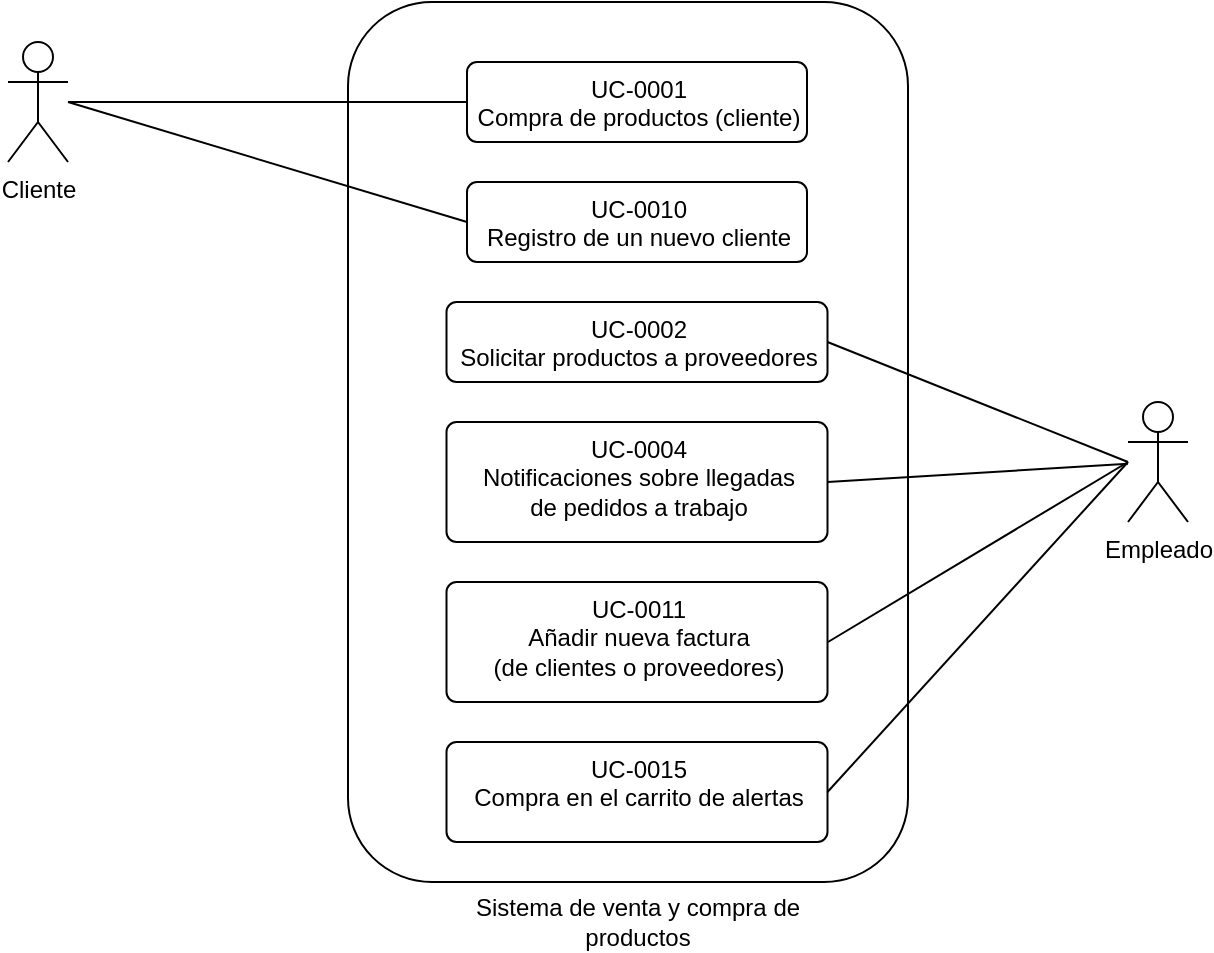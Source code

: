 <mxfile version="14.0.1" type="device" pages="4"><diagram id="dgzZ-7WOdDkUNBK3tz4i" name="Page-1"><mxGraphModel dx="862" dy="1651" grid="1" gridSize="10" guides="1" tooltips="1" connect="1" arrows="1" fold="1" page="1" pageScale="1" pageWidth="827" pageHeight="1169" math="0" shadow="0"><root><mxCell id="0"/><mxCell id="1" parent="0"/><mxCell id="jwF7j7SqUFZyyEF1YexP-1" value="Cliente" style="shape=umlActor;verticalLabelPosition=bottom;verticalAlign=top;html=1;" parent="1" vertex="1"><mxGeometry x="140" y="-100" width="30" height="60" as="geometry"/></mxCell><mxCell id="jwF7j7SqUFZyyEF1YexP-9" value="" style="rounded=1;whiteSpace=wrap;html=1;" parent="1" vertex="1"><mxGeometry x="310" y="-120" width="280" height="440" as="geometry"/></mxCell><mxCell id="jwF7j7SqUFZyyEF1YexP-10" value="Sistema de venta y compra de productos" style="text;html=1;strokeColor=none;fillColor=none;align=center;verticalAlign=middle;whiteSpace=wrap;rounded=0;" parent="1" vertex="1"><mxGeometry x="369.5" y="330" width="170" height="20" as="geometry"/></mxCell><mxCell id="jwF7j7SqUFZyyEF1YexP-16" value="UC-0001&lt;br&gt;Compra de productos (cliente)" style="html=1;align=center;verticalAlign=top;rounded=1;absoluteArcSize=1;arcSize=10;dashed=0;" parent="1" vertex="1"><mxGeometry x="369.5" y="-90" width="170" height="40" as="geometry"/></mxCell><mxCell id="jwF7j7SqUFZyyEF1YexP-18" value="UC-0010&lt;br&gt;Registro de un nuevo cliente" style="html=1;align=center;verticalAlign=top;rounded=1;absoluteArcSize=1;arcSize=10;dashed=0;" parent="1" vertex="1"><mxGeometry x="369.5" y="-30" width="170" height="40" as="geometry"/></mxCell><mxCell id="jwF7j7SqUFZyyEF1YexP-20" value="" style="endArrow=none;html=1;entryX=0;entryY=0.5;entryDx=0;entryDy=0;" parent="1" source="jwF7j7SqUFZyyEF1YexP-1" target="jwF7j7SqUFZyyEF1YexP-16" edge="1"><mxGeometry width="50" height="50" relative="1" as="geometry"><mxPoint x="230" y="70" as="sourcePoint"/><mxPoint x="280" y="20" as="targetPoint"/></mxGeometry></mxCell><mxCell id="jwF7j7SqUFZyyEF1YexP-22" value="" style="endArrow=none;html=1;entryX=0;entryY=0.5;entryDx=0;entryDy=0;" parent="1" target="jwF7j7SqUFZyyEF1YexP-18" edge="1"><mxGeometry width="50" height="50" relative="1" as="geometry"><mxPoint x="170" y="-70" as="sourcePoint"/><mxPoint x="389.5" y="-50" as="targetPoint"/></mxGeometry></mxCell><mxCell id="jwF7j7SqUFZyyEF1YexP-24" value="Empleado" style="shape=umlActor;verticalLabelPosition=bottom;verticalAlign=top;html=1;" parent="1" vertex="1"><mxGeometry x="700" y="80" width="30" height="60" as="geometry"/></mxCell><mxCell id="jwF7j7SqUFZyyEF1YexP-32" value="UC-0002&lt;br&gt;Solicitar productos a proveedores" style="html=1;align=center;verticalAlign=top;rounded=1;absoluteArcSize=1;arcSize=10;dashed=0;" parent="1" vertex="1"><mxGeometry x="359.25" y="30" width="190.5" height="40" as="geometry"/></mxCell><mxCell id="jwF7j7SqUFZyyEF1YexP-33" value="UC-0004&lt;br&gt;Notificaciones sobre llegadas &lt;br&gt;de pedidos a trabajo&lt;br&gt;" style="html=1;align=center;verticalAlign=top;rounded=1;absoluteArcSize=1;arcSize=10;dashed=0;" parent="1" vertex="1"><mxGeometry x="359.25" y="90" width="190.5" height="60" as="geometry"/></mxCell><mxCell id="jwF7j7SqUFZyyEF1YexP-34" value="UC-0011&lt;br&gt;Añadir nueva factura &lt;br&gt;(de clientes o proveedores)" style="html=1;align=center;verticalAlign=top;rounded=1;absoluteArcSize=1;arcSize=10;dashed=0;" parent="1" vertex="1"><mxGeometry x="359.25" y="170" width="190.5" height="60" as="geometry"/></mxCell><mxCell id="jwF7j7SqUFZyyEF1YexP-35" value="UC-0015&lt;br&gt;Compra en el carrito de alertas" style="html=1;align=center;verticalAlign=top;rounded=1;absoluteArcSize=1;arcSize=10;dashed=0;" parent="1" vertex="1"><mxGeometry x="359.25" y="250" width="190.5" height="50" as="geometry"/></mxCell><mxCell id="YVcXbpmLmMTi23b-_gkz-1" value="" style="endArrow=none;html=1;exitX=1;exitY=0.5;exitDx=0;exitDy=0;" parent="1" source="jwF7j7SqUFZyyEF1YexP-32" edge="1"><mxGeometry width="50" height="50" relative="1" as="geometry"><mxPoint x="180" y="-60" as="sourcePoint"/><mxPoint x="700" y="110" as="targetPoint"/></mxGeometry></mxCell><mxCell id="YVcXbpmLmMTi23b-_gkz-2" value="" style="endArrow=none;html=1;exitX=1;exitY=0.5;exitDx=0;exitDy=0;" parent="1" edge="1"><mxGeometry width="50" height="50" relative="1" as="geometry"><mxPoint x="550" y="200" as="sourcePoint"/><mxPoint x="700" y="110" as="targetPoint"/></mxGeometry></mxCell><mxCell id="YVcXbpmLmMTi23b-_gkz-3" value="" style="endArrow=none;html=1;exitX=1;exitY=0.5;exitDx=0;exitDy=0;" parent="1" source="jwF7j7SqUFZyyEF1YexP-33" target="jwF7j7SqUFZyyEF1YexP-24" edge="1"><mxGeometry width="50" height="50" relative="1" as="geometry"><mxPoint x="569.75" y="70" as="sourcePoint"/><mxPoint x="700" y="100" as="targetPoint"/></mxGeometry></mxCell><mxCell id="YVcXbpmLmMTi23b-_gkz-4" value="" style="endArrow=none;html=1;exitX=1;exitY=0.5;exitDx=0;exitDy=0;" parent="1" source="jwF7j7SqUFZyyEF1YexP-35" edge="1"><mxGeometry width="50" height="50" relative="1" as="geometry"><mxPoint x="560" y="210" as="sourcePoint"/><mxPoint x="700" y="110" as="targetPoint"/></mxGeometry></mxCell></root></mxGraphModel></diagram><diagram id="ijk5jsDx_mX3Xa8zoe7L" name="Page-2"><mxGraphModel dx="862" dy="1651" grid="1" gridSize="10" guides="1" tooltips="1" connect="1" arrows="1" fold="1" page="1" pageScale="1" pageWidth="827" pageHeight="1169" math="0" shadow="0"><root><mxCell id="K9XOIJgs4BWXDkD7CRsG-0"/><mxCell id="K9XOIJgs4BWXDkD7CRsG-1" parent="K9XOIJgs4BWXDkD7CRsG-0"/><mxCell id="7q8ZBXkHB5bOPo0w4Nh2-2" value="Empleado" style="shape=umlActor;verticalLabelPosition=bottom;verticalAlign=top;html=1;" parent="K9XOIJgs4BWXDkD7CRsG-1" vertex="1"><mxGeometry x="650" y="85" width="30" height="60" as="geometry"/></mxCell><mxCell id="8h2kpTU2I4rrqCyy1J26-0" value="Cliente" style="shape=umlActor;verticalLabelPosition=bottom;verticalAlign=top;html=1;" parent="K9XOIJgs4BWXDkD7CRsG-1" vertex="1"><mxGeometry x="130" y="-10" width="30" height="60" as="geometry"/></mxCell><mxCell id="8h2kpTU2I4rrqCyy1J26-1" value="" style="rounded=1;whiteSpace=wrap;html=1;" parent="K9XOIJgs4BWXDkD7CRsG-1" vertex="1"><mxGeometry x="300" y="-30" width="280" height="350" as="geometry"/></mxCell><mxCell id="8h2kpTU2I4rrqCyy1J26-2" value="Alquiler de cubas y gestión de portes" style="text;html=1;strokeColor=none;fillColor=none;align=center;verticalAlign=middle;whiteSpace=wrap;rounded=0;" parent="K9XOIJgs4BWXDkD7CRsG-1" vertex="1"><mxGeometry x="344.25" y="350" width="200.5" height="20" as="geometry"/></mxCell><mxCell id="8h2kpTU2I4rrqCyy1J26-3" value="UC-0006&lt;br&gt;Alquiler de cubas" style="html=1;align=center;verticalAlign=top;rounded=1;absoluteArcSize=1;arcSize=10;dashed=0;" parent="K9XOIJgs4BWXDkD7CRsG-1" vertex="1"><mxGeometry x="359.5" width="170" height="40" as="geometry"/></mxCell><mxCell id="8h2kpTU2I4rrqCyy1J26-4" value="UC-0014&lt;br&gt;Añadir incidencias de clientes" style="html=1;align=center;verticalAlign=top;rounded=1;absoluteArcSize=1;arcSize=10;dashed=0;" parent="K9XOIJgs4BWXDkD7CRsG-1" vertex="1"><mxGeometry x="359.5" y="60" width="170" height="40" as="geometry"/></mxCell><mxCell id="8h2kpTU2I4rrqCyy1J26-5" value="" style="endArrow=none;html=1;entryX=0;entryY=0.5;entryDx=0;entryDy=0;" parent="K9XOIJgs4BWXDkD7CRsG-1" source="8h2kpTU2I4rrqCyy1J26-0" target="8h2kpTU2I4rrqCyy1J26-3" edge="1"><mxGeometry width="50" height="50" relative="1" as="geometry"><mxPoint x="220" y="160" as="sourcePoint"/><mxPoint x="270" y="110" as="targetPoint"/></mxGeometry></mxCell><mxCell id="8h2kpTU2I4rrqCyy1J26-7" value="UC-0017&lt;br&gt;Asociación de portes a pedidos" style="html=1;align=center;verticalAlign=top;rounded=1;absoluteArcSize=1;arcSize=10;dashed=0;" parent="K9XOIJgs4BWXDkD7CRsG-1" vertex="1"><mxGeometry x="349.25" y="120" width="190.5" height="40" as="geometry"/></mxCell><mxCell id="8h2kpTU2I4rrqCyy1J26-8" value="UC-0018&lt;br&gt;Asociación de portes &lt;br&gt;a alquileres de cubas" style="html=1;align=center;verticalAlign=top;rounded=1;absoluteArcSize=1;arcSize=10;dashed=0;" parent="K9XOIJgs4BWXDkD7CRsG-1" vertex="1"><mxGeometry x="349.25" y="180" width="190.5" height="60" as="geometry"/></mxCell><mxCell id="VUtxsbDmT5PhBYYQltkq-0" value="" style="endArrow=none;html=1;exitX=1;exitY=0.5;exitDx=0;exitDy=0;" parent="K9XOIJgs4BWXDkD7CRsG-1" source="8h2kpTU2I4rrqCyy1J26-4" target="7q8ZBXkHB5bOPo0w4Nh2-2" edge="1"><mxGeometry width="50" height="50" relative="1" as="geometry"><mxPoint x="170" y="30" as="sourcePoint"/><mxPoint x="369.5" y="30" as="targetPoint"/></mxGeometry></mxCell><mxCell id="VUtxsbDmT5PhBYYQltkq-1" value="" style="endArrow=none;html=1;exitX=1;exitY=0.5;exitDx=0;exitDy=0;" parent="K9XOIJgs4BWXDkD7CRsG-1" source="8h2kpTU2I4rrqCyy1J26-7" edge="1"><mxGeometry width="50" height="50" relative="1" as="geometry"><mxPoint x="539.5" y="90" as="sourcePoint"/><mxPoint x="650" y="110" as="targetPoint"/></mxGeometry></mxCell><mxCell id="VUtxsbDmT5PhBYYQltkq-2" value="" style="endArrow=none;html=1;exitX=1;exitY=0.5;exitDx=0;exitDy=0;" parent="K9XOIJgs4BWXDkD7CRsG-1" source="8h2kpTU2I4rrqCyy1J26-8" edge="1"><mxGeometry width="50" height="50" relative="1" as="geometry"><mxPoint x="549.5" y="100" as="sourcePoint"/><mxPoint x="650" y="110" as="targetPoint"/></mxGeometry></mxCell><mxCell id="RgfbjU-Pb0vMtbMo0IP--0" value="UC-0019&lt;br&gt;Registro de nuevo camión" style="html=1;align=center;verticalAlign=top;rounded=1;absoluteArcSize=1;arcSize=10;dashed=0;" parent="K9XOIJgs4BWXDkD7CRsG-1" vertex="1"><mxGeometry x="349.25" y="250" width="190.5" height="50" as="geometry"/></mxCell><mxCell id="RgfbjU-Pb0vMtbMo0IP--1" value="" style="endArrow=none;html=1;exitX=1;exitY=0.5;exitDx=0;exitDy=0;" parent="K9XOIJgs4BWXDkD7CRsG-1" source="RgfbjU-Pb0vMtbMo0IP--0" edge="1"><mxGeometry width="50" height="50" relative="1" as="geometry"><mxPoint x="549.75" y="220" as="sourcePoint"/><mxPoint x="650" y="110" as="targetPoint"/></mxGeometry></mxCell></root></mxGraphModel></diagram><diagram id="kzVdLDW3JbdnudmmoQ2P" name="Page-3"><mxGraphModel dx="862" dy="482" grid="1" gridSize="10" guides="1" tooltips="1" connect="1" arrows="1" fold="1" page="1" pageScale="1" pageWidth="827" pageHeight="1169" math="0" shadow="0"><root><mxCell id="6PE32S6XKtI2WIHQsPOD-0"/><mxCell id="6PE32S6XKtI2WIHQsPOD-1" parent="6PE32S6XKtI2WIHQsPOD-0"/><mxCell id="AAyeQWLDR43Vw6RSZsEx-1" value="" style="rounded=1;whiteSpace=wrap;html=1;" parent="6PE32S6XKtI2WIHQsPOD-1" vertex="1"><mxGeometry x="310" y="160" width="280" height="310" as="geometry"/></mxCell><mxCell id="AAyeQWLDR43Vw6RSZsEx-2" value="Sistema de gestión de entidades" style="text;html=1;strokeColor=none;fillColor=none;align=center;verticalAlign=middle;whiteSpace=wrap;rounded=0;" parent="6PE32S6XKtI2WIHQsPOD-1" vertex="1"><mxGeometry x="359.26" y="480" width="190.5" height="20" as="geometry"/></mxCell><mxCell id="AAyeQWLDR43Vw6RSZsEx-3" value="UC-0003&lt;br&gt;Consulta de proveedores" style="html=1;align=center;verticalAlign=top;rounded=1;absoluteArcSize=1;arcSize=10;dashed=0;" parent="6PE32S6XKtI2WIHQsPOD-1" vertex="1"><mxGeometry x="369.5" y="180" width="170" height="40" as="geometry"/></mxCell><mxCell id="AAyeQWLDR43Vw6RSZsEx-8" value="UC-0008&lt;br&gt;Añadir proveedor" style="html=1;align=center;verticalAlign=top;rounded=1;absoluteArcSize=1;arcSize=10;dashed=0;" parent="6PE32S6XKtI2WIHQsPOD-1" vertex="1"><mxGeometry x="359.26" y="250" width="190.5" height="40" as="geometry"/></mxCell><mxCell id="AAyeQWLDR43Vw6RSZsEx-10" value="UC-0012&lt;br&gt;Modificar datos generales (para empleados)" style="html=1;align=center;verticalAlign=top;rounded=1;absoluteArcSize=1;arcSize=10;dashed=0;" parent="6PE32S6XKtI2WIHQsPOD-1" vertex="1"><mxGeometry x="334.12" y="310" width="240.75" height="50" as="geometry"/></mxCell><mxCell id="TOvyYQHgZrft2DY6qHXk-1" value="UC-0013&lt;br&gt;Consulta de facturas &lt;br&gt;(de clientes o proveedores)" style="html=1;align=center;verticalAlign=top;rounded=1;absoluteArcSize=1;arcSize=10;dashed=0;" parent="6PE32S6XKtI2WIHQsPOD-1" vertex="1"><mxGeometry x="334.13" y="390" width="240.75" height="60" as="geometry"/></mxCell><mxCell id="_zB2uwZPbSuTYYqJILDZ-7" value="Empleado" style="shape=umlActor;verticalLabelPosition=bottom;verticalAlign=top;html=1;" parent="6PE32S6XKtI2WIHQsPOD-1" vertex="1"><mxGeometry x="190" y="310" width="30" height="60" as="geometry"/></mxCell><mxCell id="Clpb9QPV_VfZGxC6HpIA-1" value="" style="endArrow=none;html=1;exitX=0;exitY=0.5;exitDx=0;exitDy=0;" parent="6PE32S6XKtI2WIHQsPOD-1" source="TOvyYQHgZrft2DY6qHXk-1" edge="1"><mxGeometry width="50" height="50" relative="1" as="geometry"><mxPoint x="170" y="80" as="sourcePoint"/><mxPoint x="220" y="340" as="targetPoint"/></mxGeometry></mxCell><mxCell id="Clpb9QPV_VfZGxC6HpIA-2" value="" style="endArrow=none;html=1;entryX=0;entryY=0.5;entryDx=0;entryDy=0;" parent="6PE32S6XKtI2WIHQsPOD-1" source="_zB2uwZPbSuTYYqJILDZ-7" target="AAyeQWLDR43Vw6RSZsEx-10" edge="1"><mxGeometry width="50" height="50" relative="1" as="geometry"><mxPoint x="180" y="90" as="sourcePoint"/><mxPoint x="250.25" y="175" as="targetPoint"/></mxGeometry></mxCell><mxCell id="Clpb9QPV_VfZGxC6HpIA-3" value="" style="endArrow=none;html=1;entryX=0;entryY=0.5;entryDx=0;entryDy=0;" parent="6PE32S6XKtI2WIHQsPOD-1" source="_zB2uwZPbSuTYYqJILDZ-7" target="AAyeQWLDR43Vw6RSZsEx-8" edge="1"><mxGeometry width="50" height="50" relative="1" as="geometry"><mxPoint x="190" y="100" as="sourcePoint"/><mxPoint x="260.25" y="185" as="targetPoint"/></mxGeometry></mxCell><mxCell id="Clpb9QPV_VfZGxC6HpIA-4" value="" style="endArrow=none;html=1;entryX=0;entryY=0.5;entryDx=0;entryDy=0;" parent="6PE32S6XKtI2WIHQsPOD-1" source="_zB2uwZPbSuTYYqJILDZ-7" target="AAyeQWLDR43Vw6RSZsEx-3" edge="1"><mxGeometry width="50" height="50" relative="1" as="geometry"><mxPoint x="200" y="110" as="sourcePoint"/><mxPoint x="270.25" y="195" as="targetPoint"/></mxGeometry></mxCell></root></mxGraphModel></diagram><diagram id="Jxg4dbRdP4caE3_0pxlK" name="Page-4"><mxGraphModel dx="862" dy="482" grid="1" gridSize="10" guides="1" tooltips="1" connect="1" arrows="1" fold="1" page="1" pageScale="1" pageWidth="827" pageHeight="1169" math="0" shadow="0"><root><mxCell id="T63wlRJDwdvpuLBD8EC2-0"/><mxCell id="T63wlRJDwdvpuLBD8EC2-1" parent="T63wlRJDwdvpuLBD8EC2-0"/><mxCell id="mxKEq71VtgThZWwc5pgJ-0" value="" style="edgeStyle=orthogonalEdgeStyle;rounded=0;orthogonalLoop=1;jettySize=auto;html=1;startSize=7;endArrow=blockThin;endFill=0;endSize=13;" parent="T63wlRJDwdvpuLBD8EC2-1" source="mxKEq71VtgThZWwc5pgJ-1" edge="1"><mxGeometry relative="1" as="geometry"><mxPoint x="732.0" y="150" as="targetPoint"/></mxGeometry></mxCell><mxCell id="mxKEq71VtgThZWwc5pgJ-1" value="Empleado de almacén" style="shape=umlActor;verticalLabelPosition=bottom;verticalAlign=top;html=1;" parent="T63wlRJDwdvpuLBD8EC2-1" vertex="1"><mxGeometry x="717" y="250" width="30" height="60" as="geometry"/></mxCell><mxCell id="mxKEq71VtgThZWwc5pgJ-2" value="Empleado" style="shape=umlActor;verticalLabelPosition=bottom;verticalAlign=top;html=1;" parent="T63wlRJDwdvpuLBD8EC2-1" vertex="1"><mxGeometry x="717" y="70" width="30" height="60" as="geometry"/></mxCell><mxCell id="mxKEq71VtgThZWwc5pgJ-3" value="Propietario" style="shape=umlActor;verticalLabelPosition=bottom;verticalAlign=top;html=1;" parent="T63wlRJDwdvpuLBD8EC2-1" vertex="1"><mxGeometry x="647" y="230" width="30" height="60" as="geometry"/></mxCell><mxCell id="mxKEq71VtgThZWwc5pgJ-4" value="" style="endArrow=none;html=1;exitX=0.5;exitY=0;exitDx=0;exitDy=0;exitPerimeter=0;" parent="T63wlRJDwdvpuLBD8EC2-1" source="mxKEq71VtgThZWwc5pgJ-3" edge="1"><mxGeometry width="50" height="50" relative="1" as="geometry"><mxPoint x="657" y="230" as="sourcePoint"/><mxPoint x="732.0" y="200" as="targetPoint"/><Array as="points"><mxPoint x="662" y="200"/></Array></mxGeometry></mxCell><mxCell id="mxKEq71VtgThZWwc5pgJ-5" value="Empleado de la tienda" style="shape=umlActor;verticalLabelPosition=bottom;verticalAlign=top;html=1;" parent="T63wlRJDwdvpuLBD8EC2-1" vertex="1"><mxGeometry x="797" y="230" width="30" height="60" as="geometry"/></mxCell><mxCell id="mxKEq71VtgThZWwc5pgJ-6" value="" style="endArrow=none;html=1;entryX=0.5;entryY=0;entryDx=0;entryDy=0;entryPerimeter=0;" parent="T63wlRJDwdvpuLBD8EC2-1" target="mxKEq71VtgThZWwc5pgJ-5" edge="1"><mxGeometry width="50" height="50" relative="1" as="geometry"><mxPoint x="727.0" y="200" as="sourcePoint"/><mxPoint x="742" y="210" as="targetPoint"/><Array as="points"><mxPoint x="812" y="200"/></Array></mxGeometry></mxCell><mxCell id="mxKEq71VtgThZWwc5pgJ-7" value="" style="rounded=1;whiteSpace=wrap;html=1;" parent="T63wlRJDwdvpuLBD8EC2-1" vertex="1"><mxGeometry x="310" y="40" width="280" height="370" as="geometry"/></mxCell><mxCell id="mxKEq71VtgThZWwc5pgJ-8" value="Sistema de gestión de entidades" style="text;html=1;strokeColor=none;fillColor=none;align=center;verticalAlign=middle;whiteSpace=wrap;rounded=0;" parent="T63wlRJDwdvpuLBD8EC2-1" vertex="1"><mxGeometry x="359.25" y="420" width="190.5" height="20" as="geometry"/></mxCell><mxCell id="mxKEq71VtgThZWwc5pgJ-10" value="UC-0005&lt;br&gt;Consulta empleados" style="html=1;align=center;verticalAlign=top;rounded=1;absoluteArcSize=1;arcSize=10;dashed=0;" parent="T63wlRJDwdvpuLBD8EC2-1" vertex="1"><mxGeometry x="369.5" y="70" width="170" height="40" as="geometry"/></mxCell><mxCell id="mxKEq71VtgThZWwc5pgJ-11" value="UC-0007&lt;br&gt;Creación de un nuevo contrato &lt;br&gt;en web" style="html=1;align=center;verticalAlign=top;rounded=1;absoluteArcSize=1;arcSize=10;dashed=0;" parent="T63wlRJDwdvpuLBD8EC2-1" vertex="1"><mxGeometry x="359.25" y="130" width="190.5" height="50" as="geometry"/></mxCell><mxCell id="mxKEq71VtgThZWwc5pgJ-13" value="UC-0009&lt;br&gt;Añadir empleado" style="html=1;align=center;verticalAlign=top;rounded=1;absoluteArcSize=1;arcSize=10;dashed=0;" parent="T63wlRJDwdvpuLBD8EC2-1" vertex="1"><mxGeometry x="354.75" y="200" width="190.5" height="50" as="geometry"/></mxCell><mxCell id="mxKEq71VtgThZWwc5pgJ-17" value="UC-0020&lt;br&gt;Modificar datos de empleados" style="html=1;align=center;verticalAlign=top;rounded=1;absoluteArcSize=1;arcSize=10;dashed=0;" parent="T63wlRJDwdvpuLBD8EC2-1" vertex="1"><mxGeometry x="359.25" y="340" width="190.37" height="50" as="geometry"/></mxCell><mxCell id="mxKEq71VtgThZWwc5pgJ-18" value="" style="endArrow=none;html=1;exitX=1;exitY=0.5;exitDx=0;exitDy=0;" parent="T63wlRJDwdvpuLBD8EC2-1" source="mxKEq71VtgThZWwc5pgJ-10" target="mxKEq71VtgThZWwc5pgJ-3" edge="1"><mxGeometry width="50" height="50" relative="1" as="geometry"><mxPoint x="549.5" y="40" as="sourcePoint"/><mxPoint x="620.0" y="360" as="targetPoint"/></mxGeometry></mxCell><mxCell id="mxKEq71VtgThZWwc5pgJ-19" value="" style="endArrow=none;html=1;exitX=1;exitY=0.5;exitDx=0;exitDy=0;" parent="T63wlRJDwdvpuLBD8EC2-1" source="mxKEq71VtgThZWwc5pgJ-11" target="mxKEq71VtgThZWwc5pgJ-3" edge="1"><mxGeometry width="50" height="50" relative="1" as="geometry"><mxPoint x="549.5" y="100" as="sourcePoint"/><mxPoint x="620.0" y="360" as="targetPoint"/></mxGeometry></mxCell><mxCell id="mxKEq71VtgThZWwc5pgJ-20" value="" style="endArrow=none;html=1;exitX=1;exitY=0.5;exitDx=0;exitDy=0;" parent="T63wlRJDwdvpuLBD8EC2-1" source="mxKEq71VtgThZWwc5pgJ-13" target="mxKEq71VtgThZWwc5pgJ-3" edge="1"><mxGeometry width="50" height="50" relative="1" as="geometry"><mxPoint x="569.5" y="120" as="sourcePoint"/><mxPoint x="620.0" y="360" as="targetPoint"/></mxGeometry></mxCell><mxCell id="mxKEq71VtgThZWwc5pgJ-22" value="" style="endArrow=none;html=1;exitX=1;exitY=0.5;exitDx=0;exitDy=0;" parent="T63wlRJDwdvpuLBD8EC2-1" source="mxKEq71VtgThZWwc5pgJ-17" target="mxKEq71VtgThZWwc5pgJ-3" edge="1"><mxGeometry width="50" height="50" relative="1" as="geometry"><mxPoint x="559.75" y="285" as="sourcePoint"/><mxPoint x="620.0" y="360" as="targetPoint"/></mxGeometry></mxCell><mxCell id="H9oSoFJfm-M-QEPguY2a-0" value="UC-0016&lt;br&gt;Acceso a informes" style="html=1;align=center;verticalAlign=top;rounded=1;absoluteArcSize=1;arcSize=10;dashed=0;" vertex="1" parent="T63wlRJDwdvpuLBD8EC2-1"><mxGeometry x="354.81" y="270" width="190.37" height="50" as="geometry"/></mxCell><mxCell id="H9oSoFJfm-M-QEPguY2a-1" value="" style="endArrow=none;html=1;exitX=1;exitY=0.5;exitDx=0;exitDy=0;" edge="1" parent="T63wlRJDwdvpuLBD8EC2-1" source="H9oSoFJfm-M-QEPguY2a-0" target="mxKEq71VtgThZWwc5pgJ-3"><mxGeometry width="50" height="50" relative="1" as="geometry"><mxPoint x="559.62" y="375" as="sourcePoint"/><mxPoint x="657" y="284.015" as="targetPoint"/></mxGeometry></mxCell></root></mxGraphModel></diagram></mxfile>